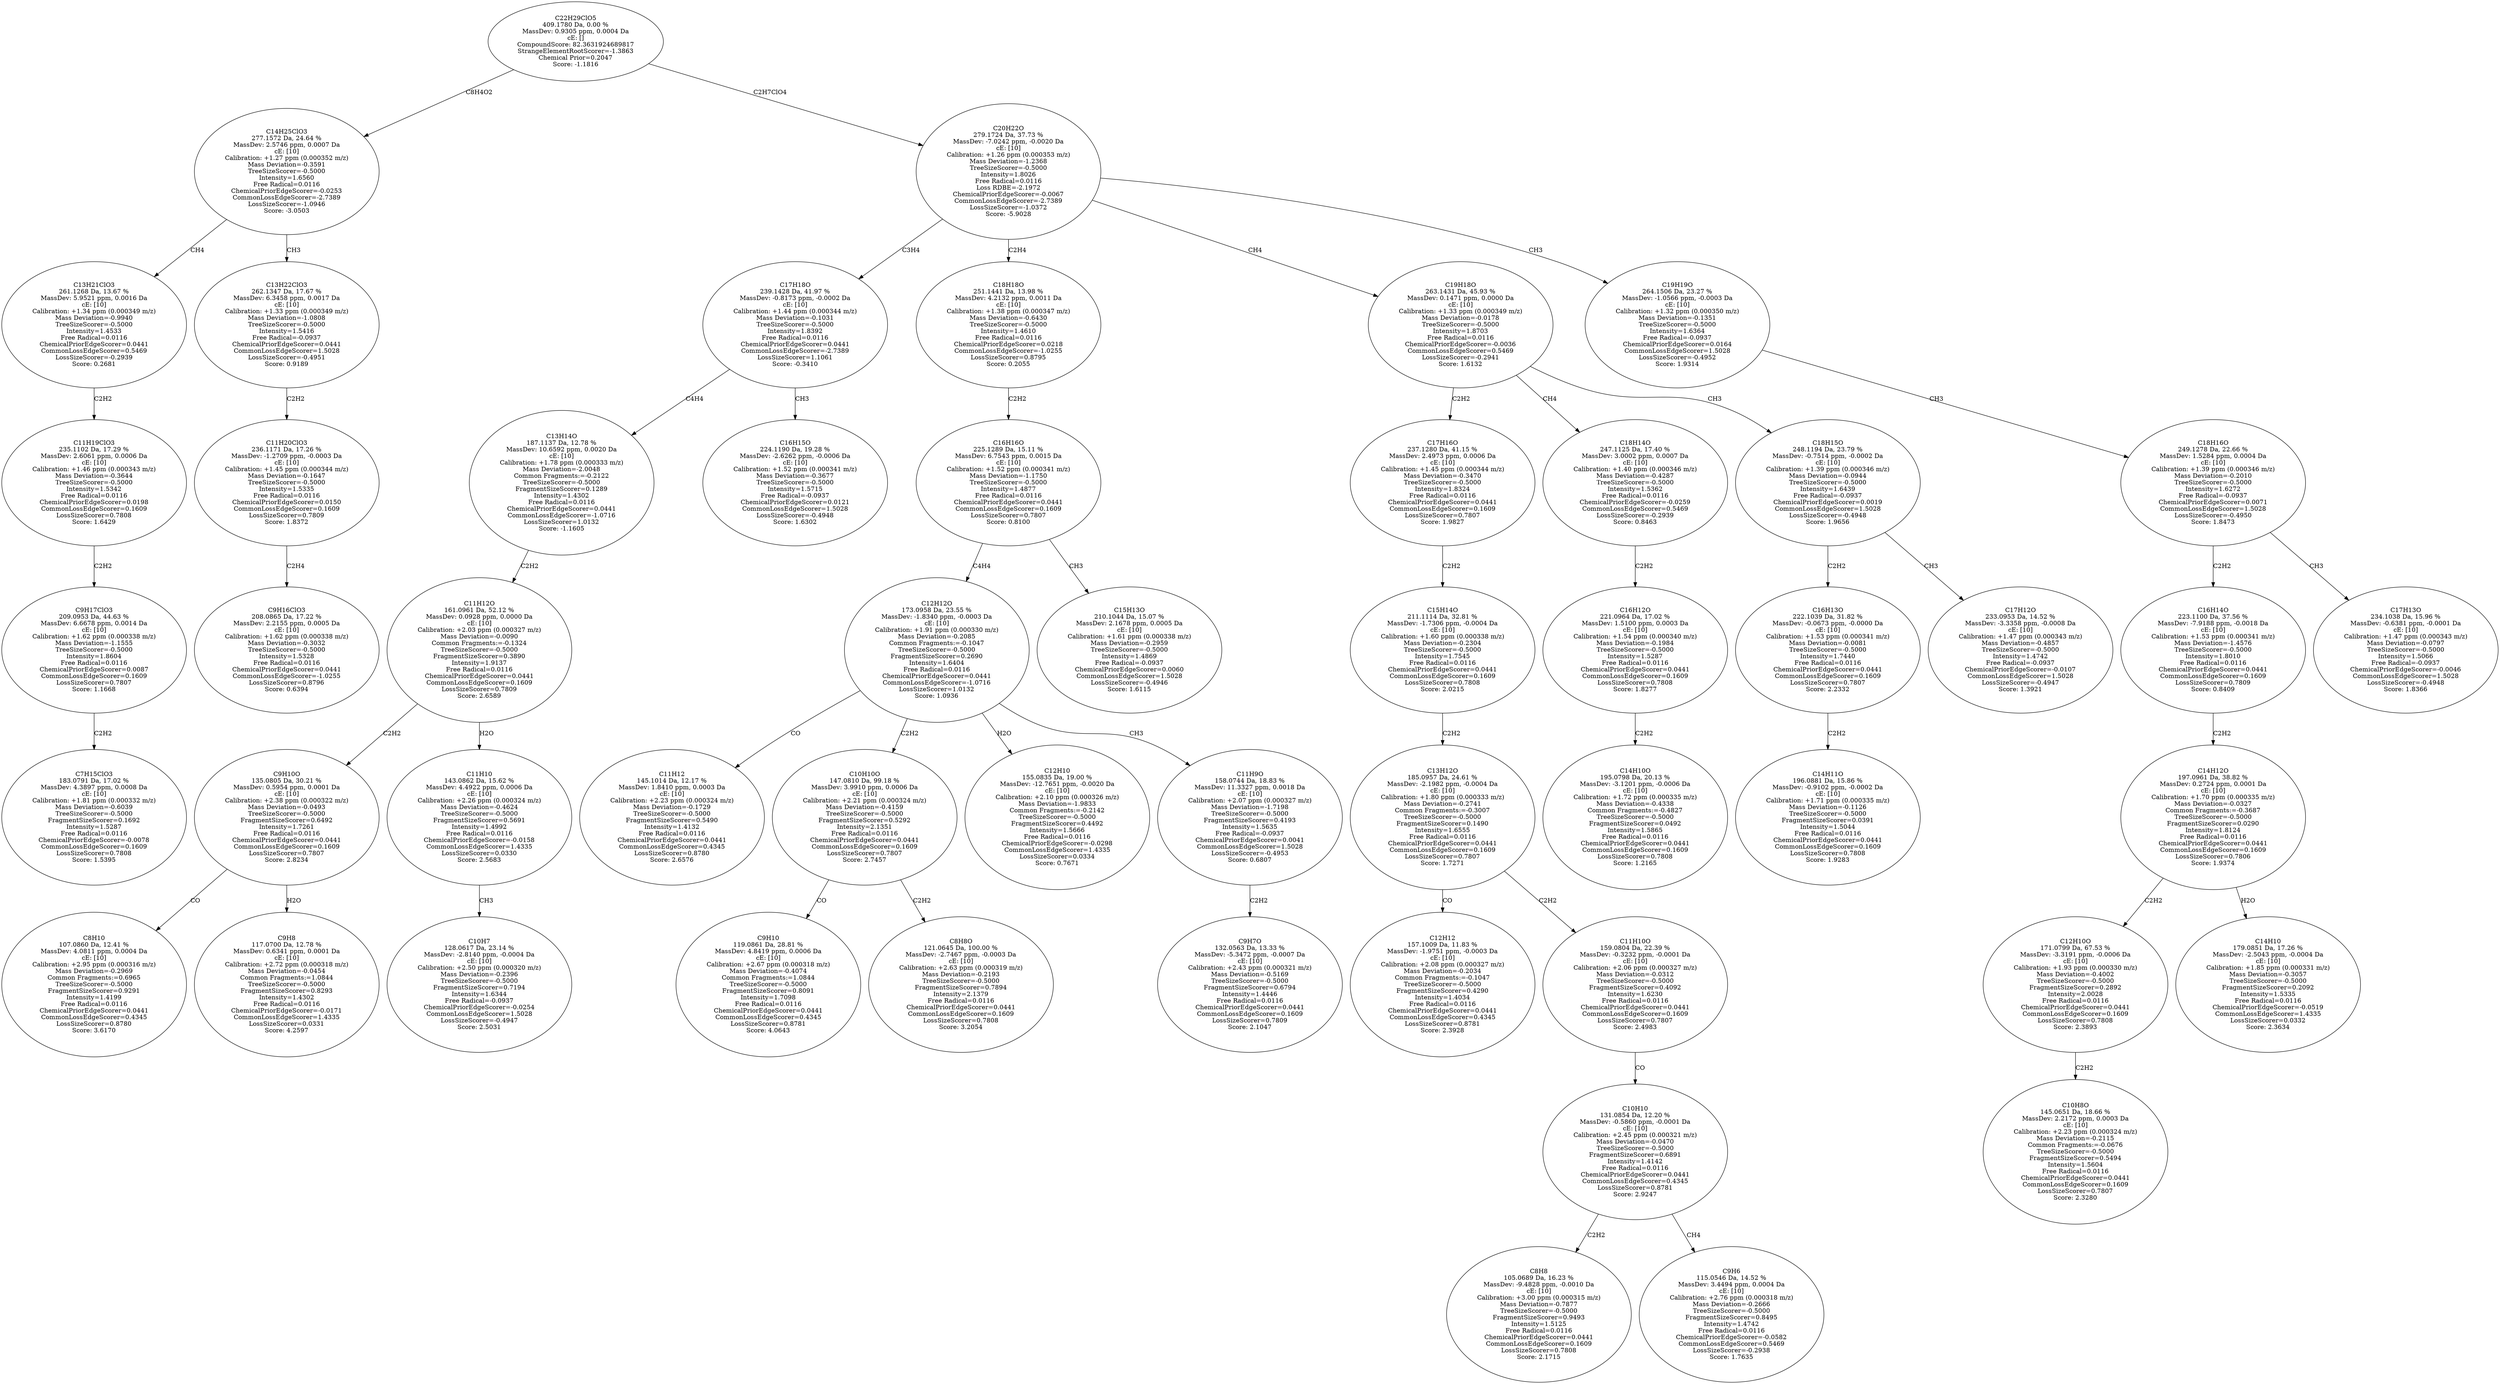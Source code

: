 strict digraph {
v1 [label="C7H15ClO3\n183.0791 Da, 17.02 %\nMassDev: 4.3897 ppm, 0.0008 Da\ncE: [10]\nCalibration: +1.81 ppm (0.000332 m/z)\nMass Deviation=-0.6039\nTreeSizeScorer=-0.5000\nFragmentSizeScorer=0.1692\nIntensity=1.5287\nFree Radical=0.0116\nChemicalPriorEdgeScorer=-0.0078\nCommonLossEdgeScorer=0.1609\nLossSizeScorer=0.7808\nScore: 1.5395"];
v2 [label="C9H17ClO3\n209.0953 Da, 44.63 %\nMassDev: 6.6678 ppm, 0.0014 Da\ncE: [10]\nCalibration: +1.62 ppm (0.000338 m/z)\nMass Deviation=-1.1555\nTreeSizeScorer=-0.5000\nIntensity=1.8604\nFree Radical=0.0116\nChemicalPriorEdgeScorer=0.0087\nCommonLossEdgeScorer=0.1609\nLossSizeScorer=0.7807\nScore: 1.1668"];
v3 [label="C11H19ClO3\n235.1102 Da, 17.29 %\nMassDev: 2.6061 ppm, 0.0006 Da\ncE: [10]\nCalibration: +1.46 ppm (0.000343 m/z)\nMass Deviation=-0.3644\nTreeSizeScorer=-0.5000\nIntensity=1.5342\nFree Radical=0.0116\nChemicalPriorEdgeScorer=0.0198\nCommonLossEdgeScorer=0.1609\nLossSizeScorer=0.7808\nScore: 1.6429"];
v4 [label="C13H21ClO3\n261.1268 Da, 13.67 %\nMassDev: 5.9521 ppm, 0.0016 Da\ncE: [10]\nCalibration: +1.34 ppm (0.000349 m/z)\nMass Deviation=-0.9940\nTreeSizeScorer=-0.5000\nIntensity=1.4533\nFree Radical=0.0116\nChemicalPriorEdgeScorer=0.0441\nCommonLossEdgeScorer=0.5469\nLossSizeScorer=-0.2939\nScore: 0.2681"];
v5 [label="C9H16ClO3\n208.0865 Da, 17.22 %\nMassDev: 2.2155 ppm, 0.0005 Da\ncE: [10]\nCalibration: +1.62 ppm (0.000338 m/z)\nMass Deviation=-0.3032\nTreeSizeScorer=-0.5000\nIntensity=1.5328\nFree Radical=0.0116\nChemicalPriorEdgeScorer=0.0441\nCommonLossEdgeScorer=-1.0255\nLossSizeScorer=0.8796\nScore: 0.6394"];
v6 [label="C11H20ClO3\n236.1171 Da, 17.26 %\nMassDev: -1.2709 ppm, -0.0003 Da\ncE: [10]\nCalibration: +1.45 ppm (0.000344 m/z)\nMass Deviation=-0.1647\nTreeSizeScorer=-0.5000\nIntensity=1.5335\nFree Radical=0.0116\nChemicalPriorEdgeScorer=0.0150\nCommonLossEdgeScorer=0.1609\nLossSizeScorer=0.7809\nScore: 1.8372"];
v7 [label="C13H22ClO3\n262.1347 Da, 17.67 %\nMassDev: 6.3458 ppm, 0.0017 Da\ncE: [10]\nCalibration: +1.33 ppm (0.000349 m/z)\nMass Deviation=-1.0808\nTreeSizeScorer=-0.5000\nIntensity=1.5416\nFree Radical=-0.0937\nChemicalPriorEdgeScorer=0.0441\nCommonLossEdgeScorer=1.5028\nLossSizeScorer=-0.4951\nScore: 0.9189"];
v8 [label="C14H25ClO3\n277.1572 Da, 24.64 %\nMassDev: 2.5746 ppm, 0.0007 Da\ncE: [10]\nCalibration: +1.27 ppm (0.000352 m/z)\nMass Deviation=-0.3591\nTreeSizeScorer=-0.5000\nIntensity=1.6560\nFree Radical=0.0116\nChemicalPriorEdgeScorer=-0.0253\nCommonLossEdgeScorer=-2.7389\nLossSizeScorer=-1.0946\nScore: -3.0503"];
v9 [label="C8H10\n107.0860 Da, 12.41 %\nMassDev: 4.0811 ppm, 0.0004 Da\ncE: [10]\nCalibration: +2.95 ppm (0.000316 m/z)\nMass Deviation=-0.2969\nCommon Fragments:=0.6965\nTreeSizeScorer=-0.5000\nFragmentSizeScorer=0.9291\nIntensity=1.4199\nFree Radical=0.0116\nChemicalPriorEdgeScorer=0.0441\nCommonLossEdgeScorer=0.4345\nLossSizeScorer=0.8780\nScore: 3.6170"];
v10 [label="C9H8\n117.0700 Da, 12.78 %\nMassDev: 0.6341 ppm, 0.0001 Da\ncE: [10]\nCalibration: +2.72 ppm (0.000318 m/z)\nMass Deviation=-0.0454\nCommon Fragments:=1.0844\nTreeSizeScorer=-0.5000\nFragmentSizeScorer=0.8293\nIntensity=1.4302\nFree Radical=0.0116\nChemicalPriorEdgeScorer=-0.0171\nCommonLossEdgeScorer=1.4335\nLossSizeScorer=0.0331\nScore: 4.2597"];
v11 [label="C9H10O\n135.0805 Da, 30.21 %\nMassDev: 0.5954 ppm, 0.0001 Da\ncE: [10]\nCalibration: +2.38 ppm (0.000322 m/z)\nMass Deviation=-0.0493\nTreeSizeScorer=-0.5000\nFragmentSizeScorer=0.6492\nIntensity=1.7261\nFree Radical=0.0116\nChemicalPriorEdgeScorer=0.0441\nCommonLossEdgeScorer=0.1609\nLossSizeScorer=0.7807\nScore: 2.8234"];
v12 [label="C10H7\n128.0617 Da, 23.14 %\nMassDev: -2.8140 ppm, -0.0004 Da\ncE: [10]\nCalibration: +2.50 ppm (0.000320 m/z)\nMass Deviation=-0.2396\nTreeSizeScorer=-0.5000\nFragmentSizeScorer=0.7194\nIntensity=1.6344\nFree Radical=-0.0937\nChemicalPriorEdgeScorer=-0.0254\nCommonLossEdgeScorer=1.5028\nLossSizeScorer=-0.4947\nScore: 2.5031"];
v13 [label="C11H10\n143.0862 Da, 15.62 %\nMassDev: 4.4922 ppm, 0.0006 Da\ncE: [10]\nCalibration: +2.26 ppm (0.000324 m/z)\nMass Deviation=-0.4624\nTreeSizeScorer=-0.5000\nFragmentSizeScorer=0.5691\nIntensity=1.4992\nFree Radical=0.0116\nChemicalPriorEdgeScorer=-0.0158\nCommonLossEdgeScorer=1.4335\nLossSizeScorer=0.0330\nScore: 2.5683"];
v14 [label="C11H12O\n161.0961 Da, 52.12 %\nMassDev: 0.0928 ppm, 0.0000 Da\ncE: [10]\nCalibration: +2.03 ppm (0.000327 m/z)\nMass Deviation=-0.0090\nCommon Fragments:=-0.1324\nTreeSizeScorer=-0.5000\nFragmentSizeScorer=0.3890\nIntensity=1.9137\nFree Radical=0.0116\nChemicalPriorEdgeScorer=0.0441\nCommonLossEdgeScorer=0.1609\nLossSizeScorer=0.7809\nScore: 2.6589"];
v15 [label="C13H14O\n187.1137 Da, 12.78 %\nMassDev: 10.6592 ppm, 0.0020 Da\ncE: [10]\nCalibration: +1.78 ppm (0.000333 m/z)\nMass Deviation=-2.0048\nCommon Fragments:=-0.2122\nTreeSizeScorer=-0.5000\nFragmentSizeScorer=0.1289\nIntensity=1.4302\nFree Radical=0.0116\nChemicalPriorEdgeScorer=0.0441\nCommonLossEdgeScorer=-1.0716\nLossSizeScorer=1.0132\nScore: -1.1605"];
v16 [label="C16H15O\n224.1190 Da, 19.28 %\nMassDev: -2.6262 ppm, -0.0006 Da\ncE: [10]\nCalibration: +1.52 ppm (0.000341 m/z)\nMass Deviation=-0.3677\nTreeSizeScorer=-0.5000\nIntensity=1.5715\nFree Radical=-0.0937\nChemicalPriorEdgeScorer=0.0121\nCommonLossEdgeScorer=1.5028\nLossSizeScorer=-0.4948\nScore: 1.6302"];
v17 [label="C17H18O\n239.1428 Da, 41.97 %\nMassDev: -0.8173 ppm, -0.0002 Da\ncE: [10]\nCalibration: +1.44 ppm (0.000344 m/z)\nMass Deviation=-0.1031\nTreeSizeScorer=-0.5000\nIntensity=1.8392\nFree Radical=0.0116\nChemicalPriorEdgeScorer=0.0441\nCommonLossEdgeScorer=-2.7389\nLossSizeScorer=1.1061\nScore: -0.3410"];
v18 [label="C11H12\n145.1014 Da, 12.17 %\nMassDev: 1.8410 ppm, 0.0003 Da\ncE: [10]\nCalibration: +2.23 ppm (0.000324 m/z)\nMass Deviation=-0.1729\nTreeSizeScorer=-0.5000\nFragmentSizeScorer=0.5490\nIntensity=1.4132\nFree Radical=0.0116\nChemicalPriorEdgeScorer=0.0441\nCommonLossEdgeScorer=0.4345\nLossSizeScorer=0.8780\nScore: 2.6576"];
v19 [label="C9H10\n119.0861 Da, 28.81 %\nMassDev: 4.8419 ppm, 0.0006 Da\ncE: [10]\nCalibration: +2.67 ppm (0.000318 m/z)\nMass Deviation=-0.4074\nCommon Fragments:=1.0844\nTreeSizeScorer=-0.5000\nFragmentSizeScorer=0.8091\nIntensity=1.7098\nFree Radical=0.0116\nChemicalPriorEdgeScorer=0.0441\nCommonLossEdgeScorer=0.4345\nLossSizeScorer=0.8781\nScore: 4.0643"];
v20 [label="C8H8O\n121.0645 Da, 100.00 %\nMassDev: -2.7467 ppm, -0.0003 Da\ncE: [10]\nCalibration: +2.63 ppm (0.000319 m/z)\nMass Deviation=-0.2193\nTreeSizeScorer=-0.5000\nFragmentSizeScorer=0.7894\nIntensity=2.1379\nFree Radical=0.0116\nChemicalPriorEdgeScorer=0.0441\nCommonLossEdgeScorer=0.1609\nLossSizeScorer=0.7808\nScore: 3.2054"];
v21 [label="C10H10O\n147.0810 Da, 99.18 %\nMassDev: 3.9910 ppm, 0.0006 Da\ncE: [10]\nCalibration: +2.21 ppm (0.000324 m/z)\nMass Deviation=-0.4159\nTreeSizeScorer=-0.5000\nFragmentSizeScorer=0.5292\nIntensity=2.1351\nFree Radical=0.0116\nChemicalPriorEdgeScorer=0.0441\nCommonLossEdgeScorer=0.1609\nLossSizeScorer=0.7807\nScore: 2.7457"];
v22 [label="C12H10\n155.0835 Da, 19.00 %\nMassDev: -12.7651 ppm, -0.0020 Da\ncE: [10]\nCalibration: +2.10 ppm (0.000326 m/z)\nMass Deviation=-1.9833\nCommon Fragments:=-0.2142\nTreeSizeScorer=-0.5000\nFragmentSizeScorer=0.4492\nIntensity=1.5666\nFree Radical=0.0116\nChemicalPriorEdgeScorer=-0.0298\nCommonLossEdgeScorer=1.4335\nLossSizeScorer=0.0334\nScore: 0.7671"];
v23 [label="C9H7O\n132.0563 Da, 13.33 %\nMassDev: -5.3472 ppm, -0.0007 Da\ncE: [10]\nCalibration: +2.43 ppm (0.000321 m/z)\nMass Deviation=-0.5169\nTreeSizeScorer=-0.5000\nFragmentSizeScorer=0.6794\nIntensity=1.4446\nFree Radical=0.0116\nChemicalPriorEdgeScorer=0.0441\nCommonLossEdgeScorer=0.1609\nLossSizeScorer=0.7809\nScore: 2.1047"];
v24 [label="C11H9O\n158.0744 Da, 18.83 %\nMassDev: 11.3327 ppm, 0.0018 Da\ncE: [10]\nCalibration: +2.07 ppm (0.000327 m/z)\nMass Deviation=-1.7198\nTreeSizeScorer=-0.5000\nFragmentSizeScorer=0.4193\nIntensity=1.5635\nFree Radical=-0.0937\nChemicalPriorEdgeScorer=0.0041\nCommonLossEdgeScorer=1.5028\nLossSizeScorer=-0.4953\nScore: 0.6807"];
v25 [label="C12H12O\n173.0958 Da, 23.55 %\nMassDev: -1.8340 ppm, -0.0003 Da\ncE: [10]\nCalibration: +1.91 ppm (0.000330 m/z)\nMass Deviation=-0.2085\nCommon Fragments:=-0.1047\nTreeSizeScorer=-0.5000\nFragmentSizeScorer=0.2690\nIntensity=1.6404\nFree Radical=0.0116\nChemicalPriorEdgeScorer=0.0441\nCommonLossEdgeScorer=-1.0716\nLossSizeScorer=1.0132\nScore: 1.0936"];
v26 [label="C15H13O\n210.1044 Da, 15.07 %\nMassDev: 2.1678 ppm, 0.0005 Da\ncE: [10]\nCalibration: +1.61 ppm (0.000338 m/z)\nMass Deviation=-0.2959\nTreeSizeScorer=-0.5000\nIntensity=1.4869\nFree Radical=-0.0937\nChemicalPriorEdgeScorer=0.0060\nCommonLossEdgeScorer=1.5028\nLossSizeScorer=-0.4946\nScore: 1.6115"];
v27 [label="C16H16O\n225.1289 Da, 15.11 %\nMassDev: 6.7543 ppm, 0.0015 Da\ncE: [10]\nCalibration: +1.52 ppm (0.000341 m/z)\nMass Deviation=-1.1750\nTreeSizeScorer=-0.5000\nIntensity=1.4877\nFree Radical=0.0116\nChemicalPriorEdgeScorer=0.0441\nCommonLossEdgeScorer=0.1609\nLossSizeScorer=0.7807\nScore: 0.8100"];
v28 [label="C18H18O\n251.1441 Da, 13.98 %\nMassDev: 4.2132 ppm, 0.0011 Da\ncE: [10]\nCalibration: +1.38 ppm (0.000347 m/z)\nMass Deviation=-0.6430\nTreeSizeScorer=-0.5000\nIntensity=1.4610\nFree Radical=0.0116\nChemicalPriorEdgeScorer=0.0218\nCommonLossEdgeScorer=-1.0255\nLossSizeScorer=0.8795\nScore: 0.2055"];
v29 [label="C12H12\n157.1009 Da, 11.83 %\nMassDev: -1.9751 ppm, -0.0003 Da\ncE: [10]\nCalibration: +2.08 ppm (0.000327 m/z)\nMass Deviation=-0.2034\nCommon Fragments:=-0.1047\nTreeSizeScorer=-0.5000\nFragmentSizeScorer=0.4290\nIntensity=1.4034\nFree Radical=0.0116\nChemicalPriorEdgeScorer=0.0441\nCommonLossEdgeScorer=0.4345\nLossSizeScorer=0.8781\nScore: 2.3928"];
v30 [label="C8H8\n105.0689 Da, 16.23 %\nMassDev: -9.4828 ppm, -0.0010 Da\ncE: [10]\nCalibration: +3.00 ppm (0.000315 m/z)\nMass Deviation=-0.7877\nTreeSizeScorer=-0.5000\nFragmentSizeScorer=0.9493\nIntensity=1.5125\nFree Radical=0.0116\nChemicalPriorEdgeScorer=0.0441\nCommonLossEdgeScorer=0.1609\nLossSizeScorer=0.7808\nScore: 2.1715"];
v31 [label="C9H6\n115.0546 Da, 14.52 %\nMassDev: 3.4494 ppm, 0.0004 Da\ncE: [10]\nCalibration: +2.76 ppm (0.000318 m/z)\nMass Deviation=-0.2666\nTreeSizeScorer=-0.5000\nFragmentSizeScorer=0.8495\nIntensity=1.4742\nFree Radical=0.0116\nChemicalPriorEdgeScorer=-0.0582\nCommonLossEdgeScorer=0.5469\nLossSizeScorer=-0.2938\nScore: 1.7635"];
v32 [label="C10H10\n131.0854 Da, 12.20 %\nMassDev: -0.5860 ppm, -0.0001 Da\ncE: [10]\nCalibration: +2.45 ppm (0.000321 m/z)\nMass Deviation=-0.0470\nTreeSizeScorer=-0.5000\nFragmentSizeScorer=0.6891\nIntensity=1.4142\nFree Radical=0.0116\nChemicalPriorEdgeScorer=0.0441\nCommonLossEdgeScorer=0.4345\nLossSizeScorer=0.8781\nScore: 2.9247"];
v33 [label="C11H10O\n159.0804 Da, 22.39 %\nMassDev: -0.3232 ppm, -0.0001 Da\ncE: [10]\nCalibration: +2.06 ppm (0.000327 m/z)\nMass Deviation=-0.0312\nTreeSizeScorer=-0.5000\nFragmentSizeScorer=0.4092\nIntensity=1.6230\nFree Radical=0.0116\nChemicalPriorEdgeScorer=0.0441\nCommonLossEdgeScorer=0.1609\nLossSizeScorer=0.7807\nScore: 2.4983"];
v34 [label="C13H12O\n185.0957 Da, 24.61 %\nMassDev: -2.1982 ppm, -0.0004 Da\ncE: [10]\nCalibration: +1.80 ppm (0.000333 m/z)\nMass Deviation=-0.2741\nCommon Fragments:=-0.3007\nTreeSizeScorer=-0.5000\nFragmentSizeScorer=0.1490\nIntensity=1.6555\nFree Radical=0.0116\nChemicalPriorEdgeScorer=0.0441\nCommonLossEdgeScorer=0.1609\nLossSizeScorer=0.7807\nScore: 1.7271"];
v35 [label="C15H14O\n211.1114 Da, 32.81 %\nMassDev: -1.7306 ppm, -0.0004 Da\ncE: [10]\nCalibration: +1.60 ppm (0.000338 m/z)\nMass Deviation=-0.2304\nTreeSizeScorer=-0.5000\nIntensity=1.7545\nFree Radical=0.0116\nChemicalPriorEdgeScorer=0.0441\nCommonLossEdgeScorer=0.1609\nLossSizeScorer=0.7808\nScore: 2.0215"];
v36 [label="C17H16O\n237.1280 Da, 41.15 %\nMassDev: 2.4973 ppm, 0.0006 Da\ncE: [10]\nCalibration: +1.45 ppm (0.000344 m/z)\nMass Deviation=-0.3470\nTreeSizeScorer=-0.5000\nIntensity=1.8324\nFree Radical=0.0116\nChemicalPriorEdgeScorer=0.0441\nCommonLossEdgeScorer=0.1609\nLossSizeScorer=0.7807\nScore: 1.9827"];
v37 [label="C14H10O\n195.0798 Da, 20.13 %\nMassDev: -3.1201 ppm, -0.0006 Da\ncE: [10]\nCalibration: +1.72 ppm (0.000335 m/z)\nMass Deviation=-0.4338\nCommon Fragments:=-0.4827\nTreeSizeScorer=-0.5000\nFragmentSizeScorer=0.0492\nIntensity=1.5865\nFree Radical=0.0116\nChemicalPriorEdgeScorer=0.0441\nCommonLossEdgeScorer=0.1609\nLossSizeScorer=0.7808\nScore: 1.2165"];
v38 [label="C16H12O\n221.0964 Da, 17.02 %\nMassDev: 1.5100 ppm, 0.0003 Da\ncE: [10]\nCalibration: +1.54 ppm (0.000340 m/z)\nMass Deviation=-0.1984\nTreeSizeScorer=-0.5000\nIntensity=1.5287\nFree Radical=0.0116\nChemicalPriorEdgeScorer=0.0441\nCommonLossEdgeScorer=0.1609\nLossSizeScorer=0.7808\nScore: 1.8277"];
v39 [label="C18H14O\n247.1125 Da, 17.40 %\nMassDev: 3.0002 ppm, 0.0007 Da\ncE: [10]\nCalibration: +1.40 ppm (0.000346 m/z)\nMass Deviation=-0.4287\nTreeSizeScorer=-0.5000\nIntensity=1.5362\nFree Radical=0.0116\nChemicalPriorEdgeScorer=-0.0259\nCommonLossEdgeScorer=0.5469\nLossSizeScorer=-0.2939\nScore: 0.8463"];
v40 [label="C14H11O\n196.0881 Da, 15.86 %\nMassDev: -0.9102 ppm, -0.0002 Da\ncE: [10]\nCalibration: +1.71 ppm (0.000335 m/z)\nMass Deviation=-0.1126\nTreeSizeScorer=-0.5000\nFragmentSizeScorer=0.0391\nIntensity=1.5044\nFree Radical=0.0116\nChemicalPriorEdgeScorer=0.0441\nCommonLossEdgeScorer=0.1609\nLossSizeScorer=0.7808\nScore: 1.9283"];
v41 [label="C16H13O\n222.1039 Da, 31.82 %\nMassDev: -0.0673 ppm, -0.0000 Da\ncE: [10]\nCalibration: +1.53 ppm (0.000341 m/z)\nMass Deviation=-0.0081\nTreeSizeScorer=-0.5000\nIntensity=1.7440\nFree Radical=0.0116\nChemicalPriorEdgeScorer=0.0441\nCommonLossEdgeScorer=0.1609\nLossSizeScorer=0.7807\nScore: 2.2332"];
v42 [label="C17H12O\n233.0953 Da, 14.52 %\nMassDev: -3.3358 ppm, -0.0008 Da\ncE: [10]\nCalibration: +1.47 ppm (0.000343 m/z)\nMass Deviation=-0.4857\nTreeSizeScorer=-0.5000\nIntensity=1.4742\nFree Radical=-0.0937\nChemicalPriorEdgeScorer=-0.0107\nCommonLossEdgeScorer=1.5028\nLossSizeScorer=-0.4947\nScore: 1.3921"];
v43 [label="C18H15O\n248.1194 Da, 23.79 %\nMassDev: -0.7514 ppm, -0.0002 Da\ncE: [10]\nCalibration: +1.39 ppm (0.000346 m/z)\nMass Deviation=-0.0944\nTreeSizeScorer=-0.5000\nIntensity=1.6439\nFree Radical=-0.0937\nChemicalPriorEdgeScorer=0.0019\nCommonLossEdgeScorer=1.5028\nLossSizeScorer=-0.4948\nScore: 1.9656"];
v44 [label="C19H18O\n263.1431 Da, 45.93 %\nMassDev: 0.1471 ppm, 0.0000 Da\ncE: [10]\nCalibration: +1.33 ppm (0.000349 m/z)\nMass Deviation=-0.0178\nTreeSizeScorer=-0.5000\nIntensity=1.8703\nFree Radical=0.0116\nChemicalPriorEdgeScorer=-0.0036\nCommonLossEdgeScorer=0.5469\nLossSizeScorer=-0.2941\nScore: 1.6132"];
v45 [label="C10H8O\n145.0651 Da, 18.66 %\nMassDev: 2.2172 ppm, 0.0003 Da\ncE: [10]\nCalibration: +2.23 ppm (0.000324 m/z)\nMass Deviation=-0.2115\nCommon Fragments:=-0.0676\nTreeSizeScorer=-0.5000\nFragmentSizeScorer=0.5494\nIntensity=1.5604\nFree Radical=0.0116\nChemicalPriorEdgeScorer=0.0441\nCommonLossEdgeScorer=0.1609\nLossSizeScorer=0.7807\nScore: 2.3280"];
v46 [label="C12H10O\n171.0799 Da, 67.53 %\nMassDev: -3.3191 ppm, -0.0006 Da\ncE: [10]\nCalibration: +1.93 ppm (0.000330 m/z)\nMass Deviation=-0.4002\nTreeSizeScorer=-0.5000\nFragmentSizeScorer=0.2892\nIntensity=2.0028\nFree Radical=0.0116\nChemicalPriorEdgeScorer=0.0441\nCommonLossEdgeScorer=0.1609\nLossSizeScorer=0.7808\nScore: 2.3893"];
v47 [label="C14H10\n179.0851 Da, 17.26 %\nMassDev: -2.5043 ppm, -0.0004 Da\ncE: [10]\nCalibration: +1.85 ppm (0.000331 m/z)\nMass Deviation=-0.3057\nTreeSizeScorer=-0.5000\nFragmentSizeScorer=0.2092\nIntensity=1.5335\nFree Radical=0.0116\nChemicalPriorEdgeScorer=-0.0519\nCommonLossEdgeScorer=1.4335\nLossSizeScorer=0.0332\nScore: 2.3634"];
v48 [label="C14H12O\n197.0961 Da, 38.82 %\nMassDev: 0.2724 ppm, 0.0001 Da\ncE: [10]\nCalibration: +1.70 ppm (0.000335 m/z)\nMass Deviation=-0.0327\nCommon Fragments:=-0.3687\nTreeSizeScorer=-0.5000\nFragmentSizeScorer=0.0290\nIntensity=1.8124\nFree Radical=0.0116\nChemicalPriorEdgeScorer=0.0441\nCommonLossEdgeScorer=0.1609\nLossSizeScorer=0.7806\nScore: 1.9374"];
v49 [label="C16H14O\n223.1100 Da, 37.56 %\nMassDev: -7.9188 ppm, -0.0018 Da\ncE: [10]\nCalibration: +1.53 ppm (0.000341 m/z)\nMass Deviation=-1.4576\nTreeSizeScorer=-0.5000\nIntensity=1.8010\nFree Radical=0.0116\nChemicalPriorEdgeScorer=0.0441\nCommonLossEdgeScorer=0.1609\nLossSizeScorer=0.7809\nScore: 0.8409"];
v50 [label="C17H13O\n234.1038 Da, 15.96 %\nMassDev: -0.6381 ppm, -0.0001 Da\ncE: [10]\nCalibration: +1.47 ppm (0.000343 m/z)\nMass Deviation=-0.0797\nTreeSizeScorer=-0.5000\nIntensity=1.5066\nFree Radical=-0.0937\nChemicalPriorEdgeScorer=-0.0046\nCommonLossEdgeScorer=1.5028\nLossSizeScorer=-0.4948\nScore: 1.8366"];
v51 [label="C18H16O\n249.1278 Da, 22.66 %\nMassDev: 1.5284 ppm, 0.0004 Da\ncE: [10]\nCalibration: +1.39 ppm (0.000346 m/z)\nMass Deviation=-0.2010\nTreeSizeScorer=-0.5000\nIntensity=1.6272\nFree Radical=-0.0937\nChemicalPriorEdgeScorer=0.0071\nCommonLossEdgeScorer=1.5028\nLossSizeScorer=-0.4950\nScore: 1.8473"];
v52 [label="C19H19O\n264.1506 Da, 23.27 %\nMassDev: -1.0566 ppm, -0.0003 Da\ncE: [10]\nCalibration: +1.32 ppm (0.000350 m/z)\nMass Deviation=-0.1351\nTreeSizeScorer=-0.5000\nIntensity=1.6364\nFree Radical=-0.0937\nChemicalPriorEdgeScorer=0.0164\nCommonLossEdgeScorer=1.5028\nLossSizeScorer=-0.4952\nScore: 1.9314"];
v53 [label="C20H22O\n279.1724 Da, 37.73 %\nMassDev: -7.0242 ppm, -0.0020 Da\ncE: [10]\nCalibration: +1.26 ppm (0.000353 m/z)\nMass Deviation=-1.2368\nTreeSizeScorer=-0.5000\nIntensity=1.8026\nFree Radical=0.0116\nLoss RDBE=-2.1972\nChemicalPriorEdgeScorer=-0.0067\nCommonLossEdgeScorer=-2.7389\nLossSizeScorer=-1.0372\nScore: -5.9028"];
v54 [label="C22H29ClO5\n409.1780 Da, 0.00 %\nMassDev: 0.9305 ppm, 0.0004 Da\ncE: []\nCompoundScore: 82.3631924689817\nStrangeElementRootScorer=-1.3863\nChemical Prior=0.2047\nScore: -1.1816"];
v2 -> v1 [label="C2H2"];
v3 -> v2 [label="C2H2"];
v4 -> v3 [label="C2H2"];
v8 -> v4 [label="CH4"];
v6 -> v5 [label="C2H4"];
v7 -> v6 [label="C2H2"];
v8 -> v7 [label="CH3"];
v54 -> v8 [label="C8H4O2"];
v11 -> v9 [label="CO"];
v11 -> v10 [label="H2O"];
v14 -> v11 [label="C2H2"];
v13 -> v12 [label="CH3"];
v14 -> v13 [label="H2O"];
v15 -> v14 [label="C2H2"];
v17 -> v15 [label="C4H4"];
v17 -> v16 [label="CH3"];
v53 -> v17 [label="C3H4"];
v25 -> v18 [label="CO"];
v21 -> v19 [label="CO"];
v21 -> v20 [label="C2H2"];
v25 -> v21 [label="C2H2"];
v25 -> v22 [label="H2O"];
v24 -> v23 [label="C2H2"];
v25 -> v24 [label="CH3"];
v27 -> v25 [label="C4H4"];
v27 -> v26 [label="CH3"];
v28 -> v27 [label="C2H2"];
v53 -> v28 [label="C2H4"];
v34 -> v29 [label="CO"];
v32 -> v30 [label="C2H2"];
v32 -> v31 [label="CH4"];
v33 -> v32 [label="CO"];
v34 -> v33 [label="C2H2"];
v35 -> v34 [label="C2H2"];
v36 -> v35 [label="C2H2"];
v44 -> v36 [label="C2H2"];
v38 -> v37 [label="C2H2"];
v39 -> v38 [label="C2H2"];
v44 -> v39 [label="CH4"];
v41 -> v40 [label="C2H2"];
v43 -> v41 [label="C2H2"];
v43 -> v42 [label="CH3"];
v44 -> v43 [label="CH3"];
v53 -> v44 [label="CH4"];
v46 -> v45 [label="C2H2"];
v48 -> v46 [label="C2H2"];
v48 -> v47 [label="H2O"];
v49 -> v48 [label="C2H2"];
v51 -> v49 [label="C2H2"];
v51 -> v50 [label="CH3"];
v52 -> v51 [label="CH3"];
v53 -> v52 [label="CH3"];
v54 -> v53 [label="C2H7ClO4"];
}